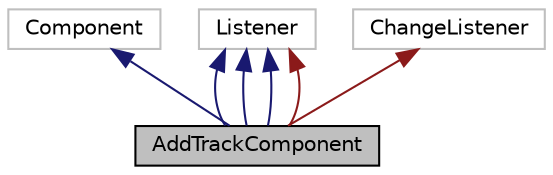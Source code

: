 digraph "AddTrackComponent"
{
 // LATEX_PDF_SIZE
  edge [fontname="Helvetica",fontsize="10",labelfontname="Helvetica",labelfontsize="10"];
  node [fontname="Helvetica",fontsize="10",shape=record];
  Node0 [label="AddTrackComponent",height=0.2,width=0.4,color="black", fillcolor="grey75", style="filled", fontcolor="black",tooltip=" "];
  Node1 -> Node0 [dir="back",color="midnightblue",fontsize="10",style="solid"];
  Node1 [label="Component",height=0.2,width=0.4,color="grey75", fillcolor="white", style="filled",tooltip=" "];
  Node2 -> Node0 [dir="back",color="midnightblue",fontsize="10",style="solid"];
  Node2 [label="Listener",height=0.2,width=0.4,color="grey75", fillcolor="white", style="filled",tooltip=" "];
  Node2 -> Node0 [dir="back",color="midnightblue",fontsize="10",style="solid"];
  Node2 -> Node0 [dir="back",color="midnightblue",fontsize="10",style="solid"];
  Node2 -> Node0 [dir="back",color="firebrick4",fontsize="10",style="solid"];
  Node3 -> Node0 [dir="back",color="firebrick4",fontsize="10",style="solid"];
  Node3 [label="ChangeListener",height=0.2,width=0.4,color="grey75", fillcolor="white", style="filled",tooltip=" "];
}
